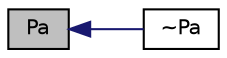 digraph "Pa"
{
  bgcolor="transparent";
  edge [fontname="Helvetica",fontsize="10",labelfontname="Helvetica",labelfontsize="10"];
  node [fontname="Helvetica",fontsize="10",shape=record];
  rankdir="LR";
  Node1 [label="Pa",height=0.2,width=0.4,color="black", fillcolor="grey75", style="filled" fontcolor="black"];
  Node1 -> Node2 [dir="back",color="midnightblue",fontsize="10",style="solid",fontname="Helvetica"];
  Node2 [label="~Pa",height=0.2,width=0.4,color="black",URL="$classFoam_1_1RBD_1_1joints_1_1Pa.html#a87cc804145a03e227f8490d0667578a7",tooltip="Destructor. "];
}
